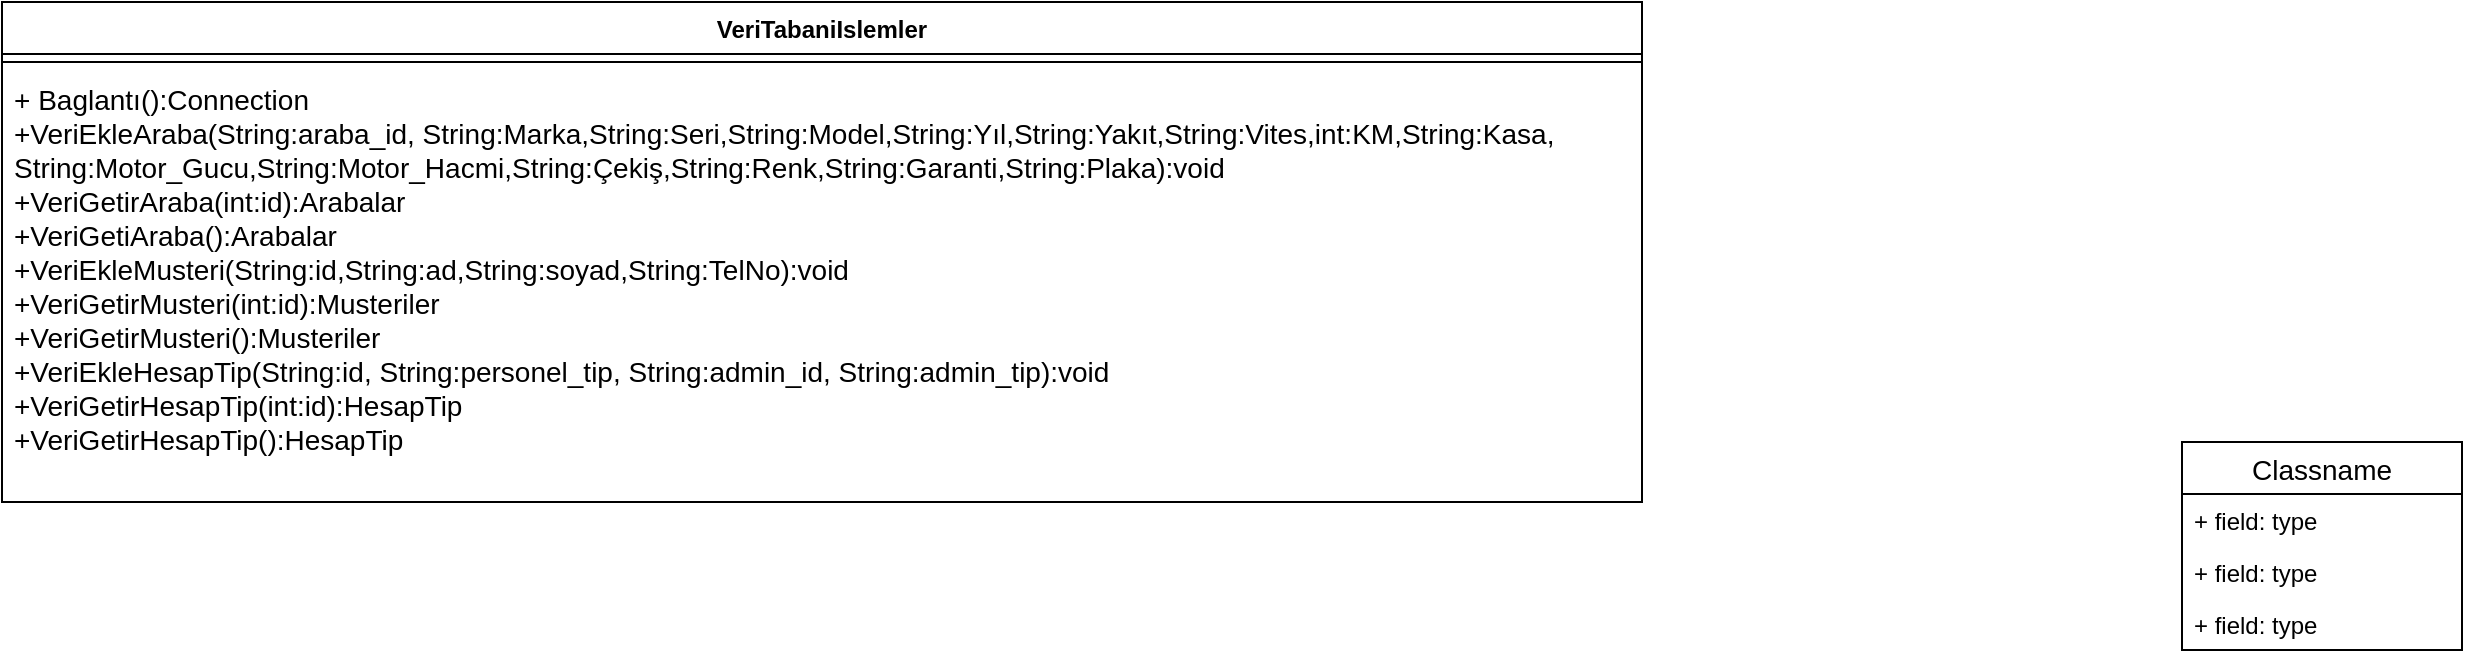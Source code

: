 <mxfile version="13.11.0" type="github">
  <diagram id="C5RBs43oDa-KdzZeNtuy" name="Page-1">
    <mxGraphModel dx="2031" dy="1089" grid="1" gridSize="10" guides="1" tooltips="1" connect="1" arrows="1" fold="1" page="1" pageScale="1" pageWidth="827" pageHeight="1169" math="0" shadow="0">
      <root>
        <mxCell id="WIyWlLk6GJQsqaUBKTNV-0" />
        <mxCell id="WIyWlLk6GJQsqaUBKTNV-1" parent="WIyWlLk6GJQsqaUBKTNV-0" />
        <mxCell id="NPS22-EtRlqtYrhIrbcp-4" value="VeriTabaniIslemler" style="swimlane;fontStyle=1;align=center;verticalAlign=top;childLayout=stackLayout;horizontal=1;startSize=26;horizontalStack=0;resizeParent=1;resizeParentMax=0;resizeLast=0;collapsible=1;marginBottom=0;" vertex="1" parent="WIyWlLk6GJQsqaUBKTNV-1">
          <mxGeometry x="40" y="130" width="820" height="250" as="geometry" />
        </mxCell>
        <mxCell id="NPS22-EtRlqtYrhIrbcp-6" value="" style="line;strokeWidth=1;fillColor=none;align=left;verticalAlign=middle;spacingTop=-1;spacingLeft=3;spacingRight=3;rotatable=0;labelPosition=right;points=[];portConstraint=eastwest;" vertex="1" parent="NPS22-EtRlqtYrhIrbcp-4">
          <mxGeometry y="26" width="820" height="8" as="geometry" />
        </mxCell>
        <mxCell id="NPS22-EtRlqtYrhIrbcp-7" value="+ Baglantı():Connection&#xa;+VeriEkleAraba(String:araba_id, String:Marka,String:Seri,String:Model,String:Yıl,String:Yakıt,String:Vites,int:KM,String:Kasa,&#xa;String:Motor_Gucu,String:Motor_Hacmi,String:Çekiş,String:Renk,String:Garanti,String:Plaka):void&#xa;+VeriGetirAraba(int:id):Arabalar&#xa;+VeriGetiAraba():Arabalar&#xa;+VeriEkleMusteri(String:id,String:ad,String:soyad,String:TelNo):void&#xa;+VeriGetirMusteri(int:id):Musteriler&#xa;+VeriGetirMusteri():Musteriler&#xa;+VeriEkleHesapTip(String:id, String:personel_tip, String:admin_id, String:admin_tip):void&#xa;+VeriGetirHesapTip(int:id):HesapTip&#xa;+VeriGetirHesapTip():HesapTip&#xa;" style="text;strokeColor=none;fillColor=none;align=left;verticalAlign=top;spacingLeft=4;spacingRight=4;overflow=hidden;rotatable=0;points=[[0,0.5],[1,0.5]];portConstraint=eastwest;fontSize=14;" vertex="1" parent="NPS22-EtRlqtYrhIrbcp-4">
          <mxGeometry y="34" width="820" height="216" as="geometry" />
        </mxCell>
        <mxCell id="NPS22-EtRlqtYrhIrbcp-9" value="&lt;div style=&quot;font-size: 9px&quot;&gt;&lt;br&gt;&lt;/div&gt;" style="text;html=1;align=center;verticalAlign=middle;resizable=0;points=[];autosize=1;fontSize=81;" vertex="1" parent="WIyWlLk6GJQsqaUBKTNV-1">
          <mxGeometry x="300" y="350" width="20" height="100" as="geometry" />
        </mxCell>
        <mxCell id="NPS22-EtRlqtYrhIrbcp-10" value="&lt;div style=&quot;font-size: 11px&quot;&gt;&lt;br&gt;&lt;/div&gt;" style="text;html=1;align=center;verticalAlign=middle;resizable=0;points=[];autosize=1;fontSize=14;" vertex="1" parent="WIyWlLk6GJQsqaUBKTNV-1">
          <mxGeometry x="220" y="410" width="20" height="20" as="geometry" />
        </mxCell>
        <mxCell id="NPS22-EtRlqtYrhIrbcp-16" value="Classname" style="swimlane;fontStyle=0;childLayout=stackLayout;horizontal=1;startSize=26;fillColor=none;horizontalStack=0;resizeParent=1;resizeParentMax=0;resizeLast=0;collapsible=1;marginBottom=0;fontSize=14;" vertex="1" parent="WIyWlLk6GJQsqaUBKTNV-1">
          <mxGeometry x="1130" y="350" width="140" height="104" as="geometry" />
        </mxCell>
        <mxCell id="NPS22-EtRlqtYrhIrbcp-17" value="+ field: type" style="text;strokeColor=none;fillColor=none;align=left;verticalAlign=top;spacingLeft=4;spacingRight=4;overflow=hidden;rotatable=0;points=[[0,0.5],[1,0.5]];portConstraint=eastwest;" vertex="1" parent="NPS22-EtRlqtYrhIrbcp-16">
          <mxGeometry y="26" width="140" height="26" as="geometry" />
        </mxCell>
        <mxCell id="NPS22-EtRlqtYrhIrbcp-18" value="+ field: type" style="text;strokeColor=none;fillColor=none;align=left;verticalAlign=top;spacingLeft=4;spacingRight=4;overflow=hidden;rotatable=0;points=[[0,0.5],[1,0.5]];portConstraint=eastwest;" vertex="1" parent="NPS22-EtRlqtYrhIrbcp-16">
          <mxGeometry y="52" width="140" height="26" as="geometry" />
        </mxCell>
        <mxCell id="NPS22-EtRlqtYrhIrbcp-19" value="+ field: type" style="text;strokeColor=none;fillColor=none;align=left;verticalAlign=top;spacingLeft=4;spacingRight=4;overflow=hidden;rotatable=0;points=[[0,0.5],[1,0.5]];portConstraint=eastwest;" vertex="1" parent="NPS22-EtRlqtYrhIrbcp-16">
          <mxGeometry y="78" width="140" height="26" as="geometry" />
        </mxCell>
      </root>
    </mxGraphModel>
  </diagram>
</mxfile>
